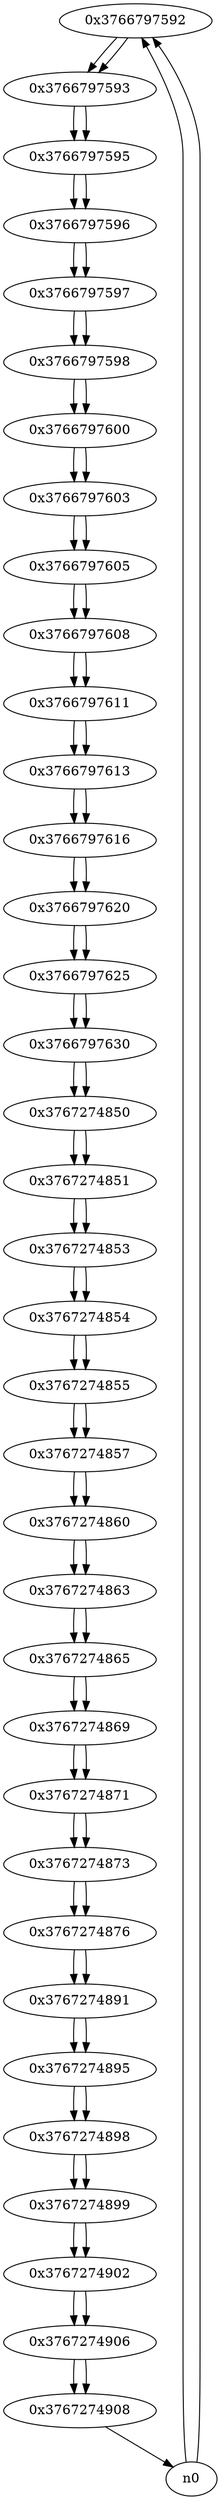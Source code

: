 digraph G{
/* nodes */
  n1 [label="0x3766797592"]
  n2 [label="0x3766797593"]
  n3 [label="0x3766797595"]
  n4 [label="0x3766797596"]
  n5 [label="0x3766797597"]
  n6 [label="0x3766797598"]
  n7 [label="0x3766797600"]
  n8 [label="0x3766797603"]
  n9 [label="0x3766797605"]
  n10 [label="0x3766797608"]
  n11 [label="0x3766797611"]
  n12 [label="0x3766797613"]
  n13 [label="0x3766797616"]
  n14 [label="0x3766797620"]
  n15 [label="0x3766797625"]
  n16 [label="0x3766797630"]
  n17 [label="0x3767274850"]
  n18 [label="0x3767274851"]
  n19 [label="0x3767274853"]
  n20 [label="0x3767274854"]
  n21 [label="0x3767274855"]
  n22 [label="0x3767274857"]
  n23 [label="0x3767274860"]
  n24 [label="0x3767274863"]
  n25 [label="0x3767274865"]
  n26 [label="0x3767274869"]
  n27 [label="0x3767274871"]
  n28 [label="0x3767274873"]
  n29 [label="0x3767274876"]
  n30 [label="0x3767274891"]
  n31 [label="0x3767274895"]
  n32 [label="0x3767274898"]
  n33 [label="0x3767274899"]
  n34 [label="0x3767274902"]
  n35 [label="0x3767274906"]
  n36 [label="0x3767274908"]
/* edges */
n1 -> n2;
n0 -> n1;
n0 -> n1;
n2 -> n3;
n1 -> n2;
n3 -> n4;
n2 -> n3;
n4 -> n5;
n3 -> n4;
n5 -> n6;
n4 -> n5;
n6 -> n7;
n5 -> n6;
n7 -> n8;
n6 -> n7;
n8 -> n9;
n7 -> n8;
n9 -> n10;
n8 -> n9;
n10 -> n11;
n9 -> n10;
n11 -> n12;
n10 -> n11;
n12 -> n13;
n11 -> n12;
n13 -> n14;
n12 -> n13;
n14 -> n15;
n13 -> n14;
n15 -> n16;
n14 -> n15;
n16 -> n17;
n15 -> n16;
n17 -> n18;
n16 -> n17;
n18 -> n19;
n17 -> n18;
n19 -> n20;
n18 -> n19;
n20 -> n21;
n19 -> n20;
n21 -> n22;
n20 -> n21;
n22 -> n23;
n21 -> n22;
n23 -> n24;
n22 -> n23;
n24 -> n25;
n23 -> n24;
n25 -> n26;
n24 -> n25;
n26 -> n27;
n25 -> n26;
n27 -> n28;
n26 -> n27;
n28 -> n29;
n27 -> n28;
n29 -> n30;
n28 -> n29;
n30 -> n31;
n29 -> n30;
n31 -> n32;
n30 -> n31;
n32 -> n33;
n31 -> n32;
n33 -> n34;
n32 -> n33;
n34 -> n35;
n33 -> n34;
n35 -> n36;
n34 -> n35;
n36 -> n0;
n35 -> n36;
}
